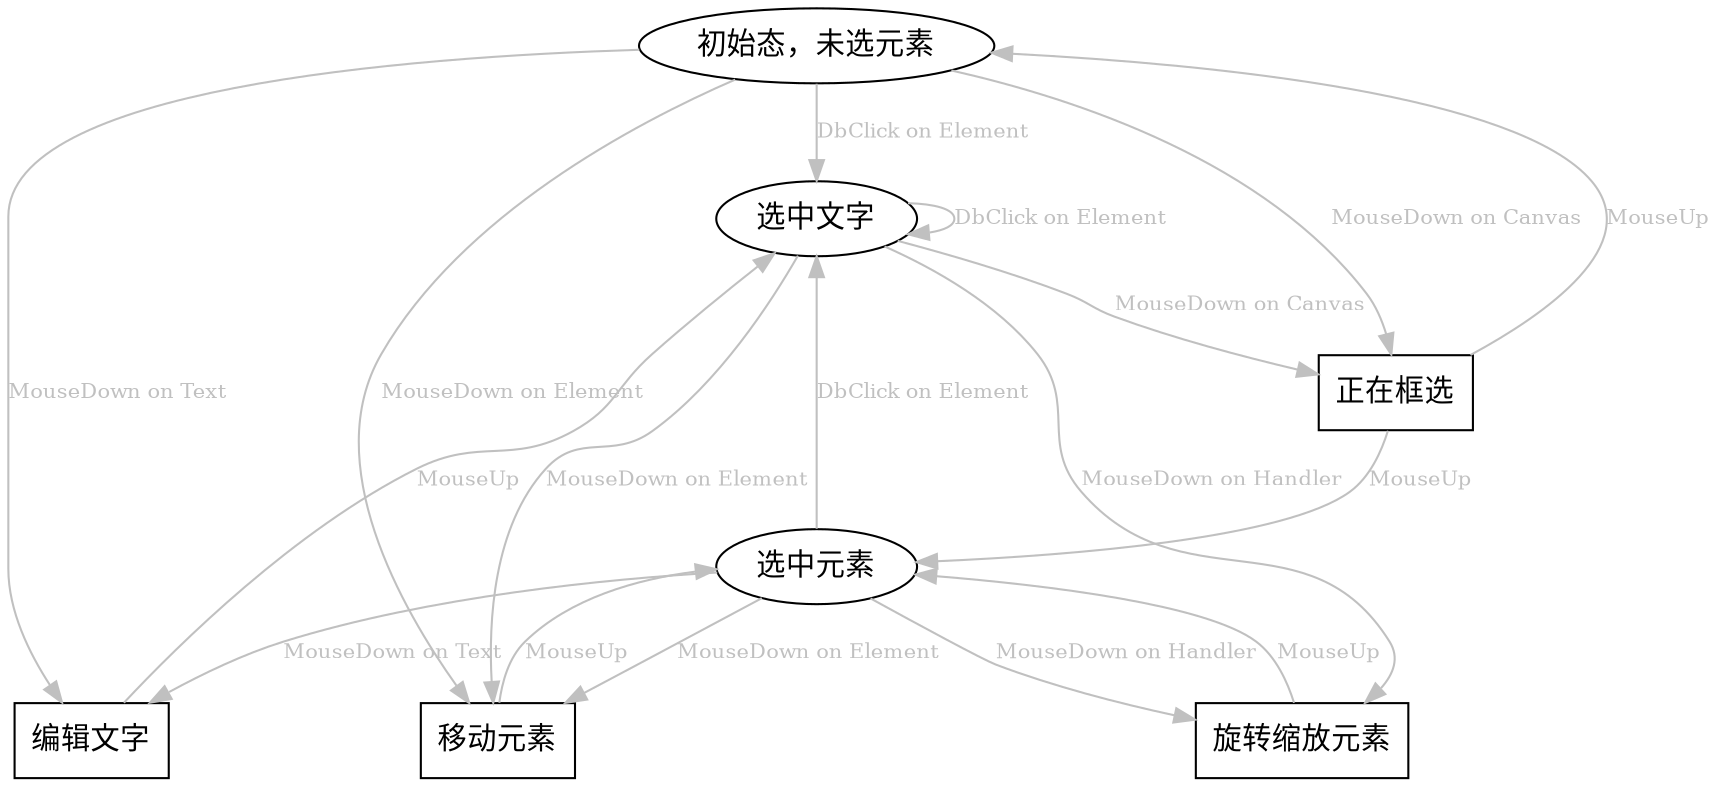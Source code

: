 digraph G {
	node [shape=ellipse]; 
	edge [fontsize=10, color=gray, fontcolor=gray]

	S0 [
	 label= "初始态，未选元素"
	]
	S1 [
	 label= "选中元素"
	]
	S_T [label = "选中文字"]

	node [shape=record]; 
	Selecting[
		label="正在框选"
	]
	E0 [label="编辑文字"]
	M1[label="移动元素"]
	O1 [label="旋转缩放元素"]

	{S0,S1,S_T} -> M1 [label="MouseDown on Element"]
	M1->S1 [label="MouseUp"]
		
	{S0,S_T} -> Selecting [label="MouseDown on Canvas"]
	Selecting-> {S0,S1} [label="MouseUp"]
	{S0,S1} -> E0 [label="MouseDown on Text"]
	E0-> S_T [label="MouseUp"]

	{S1,S_T}->O1[label="MouseDown on Handler"]
	O1->S1 [label="MouseUp"]

	S0,S1,S_T->S_T[label="DbClick on Element"]

}
